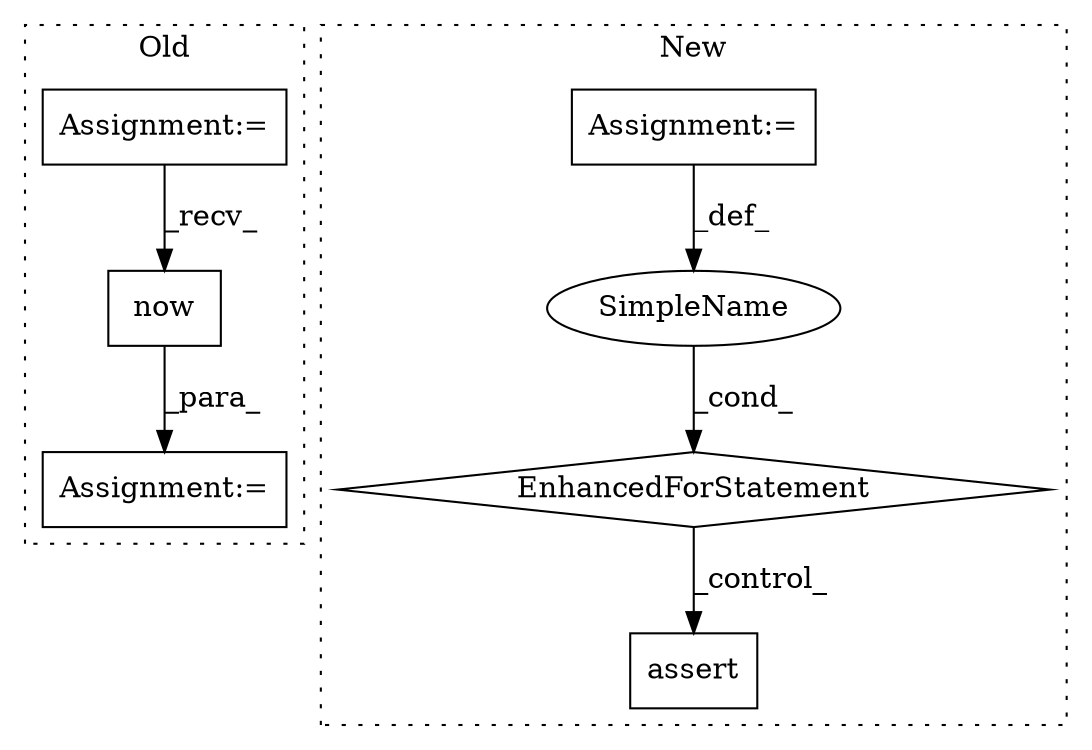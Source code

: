 digraph G {
subgraph cluster0 {
1 [label="now" a="32" s="20007" l="5" shape="box"];
4 [label="Assignment:=" a="7" s="19997" l="1" shape="box"];
5 [label="Assignment:=" a="7" s="19568" l="8" shape="box"];
label = "Old";
style="dotted";
}
subgraph cluster1 {
2 [label="EnhancedForStatement" a="70" s="38890,38970" l="57,2" shape="diamond"];
3 [label="Assignment:=" a="7" s="38685" l="7" shape="box"];
6 [label="assert" a="6" s="39451" l="7" shape="box"];
7 [label="SimpleName" a="42" s="38951" l="7" shape="ellipse"];
label = "New";
style="dotted";
}
1 -> 4 [label="_para_"];
2 -> 6 [label="_control_"];
3 -> 7 [label="_def_"];
5 -> 1 [label="_recv_"];
7 -> 2 [label="_cond_"];
}